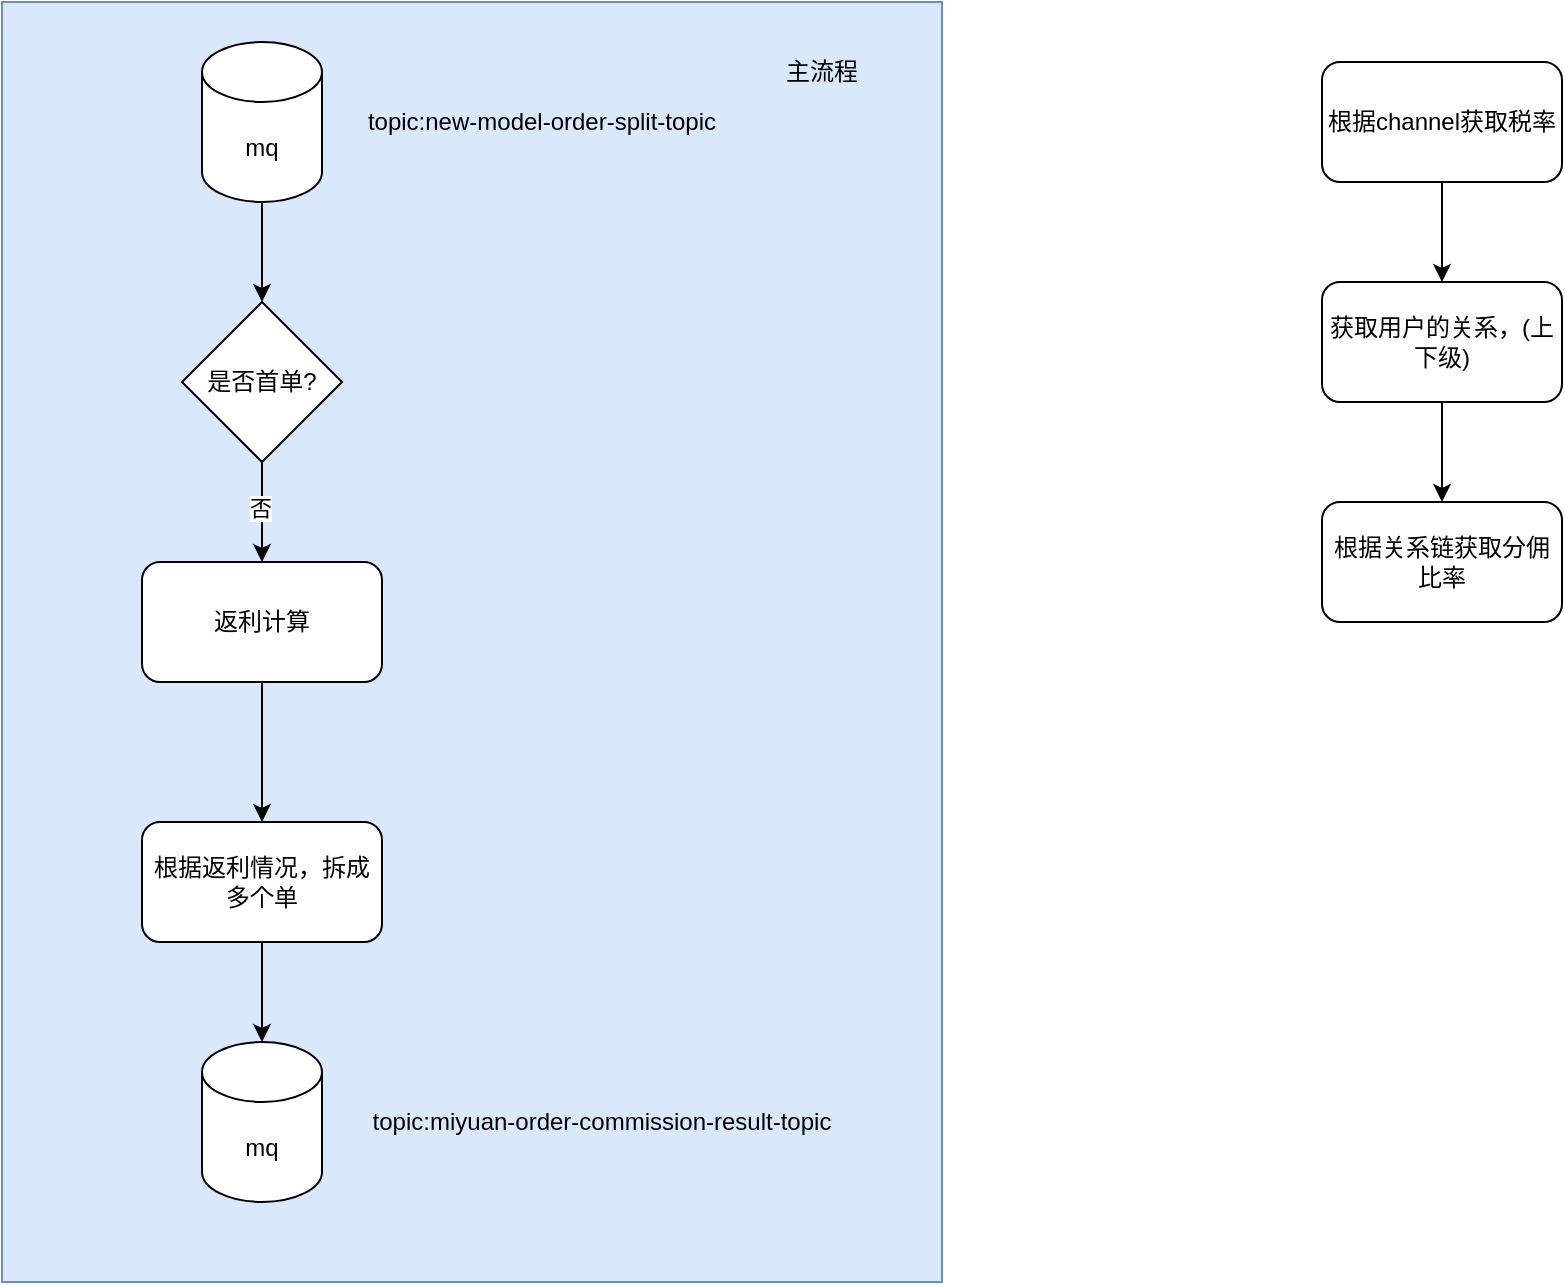 <mxfile version="23.1.7" type="github">
  <diagram name="第 1 页" id="TJExeLHt3U3KNy0eatjh">
    <mxGraphModel dx="1026" dy="663" grid="1" gridSize="10" guides="1" tooltips="1" connect="1" arrows="1" fold="1" page="1" pageScale="1" pageWidth="827" pageHeight="1169" math="0" shadow="0">
      <root>
        <mxCell id="0" />
        <mxCell id="1" parent="0" />
        <mxCell id="NyRurbZEW1F-XB1ejXOH-14" value="" style="rounded=0;whiteSpace=wrap;html=1;fillColor=#dae8fc;strokeColor=#6c8ebf;" vertex="1" parent="1">
          <mxGeometry x="620" y="20" width="470" height="640" as="geometry" />
        </mxCell>
        <mxCell id="NyRurbZEW1F-XB1ejXOH-4" style="edgeStyle=orthogonalEdgeStyle;rounded=0;orthogonalLoop=1;jettySize=auto;html=1;entryX=0.5;entryY=0;entryDx=0;entryDy=0;" edge="1" parent="1" source="NyRurbZEW1F-XB1ejXOH-1" target="NyRurbZEW1F-XB1ejXOH-3">
          <mxGeometry relative="1" as="geometry" />
        </mxCell>
        <mxCell id="NyRurbZEW1F-XB1ejXOH-1" value="mq" style="shape=cylinder3;whiteSpace=wrap;html=1;boundedLbl=1;backgroundOutline=1;size=15;" vertex="1" parent="1">
          <mxGeometry x="720" y="40" width="60" height="80" as="geometry" />
        </mxCell>
        <mxCell id="NyRurbZEW1F-XB1ejXOH-2" value="topic:new-model-order-split-topic" style="text;html=1;align=center;verticalAlign=middle;whiteSpace=wrap;rounded=0;" vertex="1" parent="1">
          <mxGeometry x="780" y="75" width="220" height="10" as="geometry" />
        </mxCell>
        <mxCell id="NyRurbZEW1F-XB1ejXOH-6" style="edgeStyle=orthogonalEdgeStyle;rounded=0;orthogonalLoop=1;jettySize=auto;html=1;exitX=0.5;exitY=1;exitDx=0;exitDy=0;" edge="1" parent="1" source="NyRurbZEW1F-XB1ejXOH-3" target="NyRurbZEW1F-XB1ejXOH-5">
          <mxGeometry relative="1" as="geometry" />
        </mxCell>
        <mxCell id="NyRurbZEW1F-XB1ejXOH-15" value="否" style="edgeLabel;html=1;align=center;verticalAlign=middle;resizable=0;points=[];" vertex="1" connectable="0" parent="NyRurbZEW1F-XB1ejXOH-6">
          <mxGeometry x="-0.08" y="-1" relative="1" as="geometry">
            <mxPoint as="offset" />
          </mxGeometry>
        </mxCell>
        <mxCell id="NyRurbZEW1F-XB1ejXOH-3" value="是否首单?" style="rhombus;whiteSpace=wrap;html=1;" vertex="1" parent="1">
          <mxGeometry x="710" y="170" width="80" height="80" as="geometry" />
        </mxCell>
        <mxCell id="NyRurbZEW1F-XB1ejXOH-8" style="edgeStyle=orthogonalEdgeStyle;rounded=0;orthogonalLoop=1;jettySize=auto;html=1;exitX=0.5;exitY=1;exitDx=0;exitDy=0;entryX=0.5;entryY=0;entryDx=0;entryDy=0;" edge="1" parent="1" source="NyRurbZEW1F-XB1ejXOH-5" target="NyRurbZEW1F-XB1ejXOH-7">
          <mxGeometry relative="1" as="geometry" />
        </mxCell>
        <mxCell id="NyRurbZEW1F-XB1ejXOH-5" value="返利计算" style="rounded=1;whiteSpace=wrap;html=1;" vertex="1" parent="1">
          <mxGeometry x="690" y="300" width="120" height="60" as="geometry" />
        </mxCell>
        <mxCell id="NyRurbZEW1F-XB1ejXOH-7" value="根据返利情况，拆成多个单" style="rounded=1;whiteSpace=wrap;html=1;" vertex="1" parent="1">
          <mxGeometry x="690" y="430" width="120" height="60" as="geometry" />
        </mxCell>
        <mxCell id="NyRurbZEW1F-XB1ejXOH-9" value="mq" style="shape=cylinder3;whiteSpace=wrap;html=1;boundedLbl=1;backgroundOutline=1;size=15;" vertex="1" parent="1">
          <mxGeometry x="720" y="540" width="60" height="80" as="geometry" />
        </mxCell>
        <mxCell id="NyRurbZEW1F-XB1ejXOH-11" style="edgeStyle=orthogonalEdgeStyle;rounded=0;orthogonalLoop=1;jettySize=auto;html=1;exitX=0.5;exitY=1;exitDx=0;exitDy=0;entryX=0.5;entryY=0;entryDx=0;entryDy=0;entryPerimeter=0;" edge="1" parent="1" source="NyRurbZEW1F-XB1ejXOH-7" target="NyRurbZEW1F-XB1ejXOH-9">
          <mxGeometry relative="1" as="geometry" />
        </mxCell>
        <mxCell id="NyRurbZEW1F-XB1ejXOH-10" value="topic:miyuan-order-commission-result-topic" style="text;html=1;align=center;verticalAlign=middle;whiteSpace=wrap;rounded=0;" vertex="1" parent="1">
          <mxGeometry x="790" y="567.5" width="260" height="25" as="geometry" />
        </mxCell>
        <mxCell id="NyRurbZEW1F-XB1ejXOH-16" value="主流程" style="text;html=1;align=center;verticalAlign=middle;whiteSpace=wrap;rounded=0;" vertex="1" parent="1">
          <mxGeometry x="1000" y="40" width="60" height="30" as="geometry" />
        </mxCell>
        <mxCell id="NyRurbZEW1F-XB1ejXOH-20" style="edgeStyle=orthogonalEdgeStyle;rounded=0;orthogonalLoop=1;jettySize=auto;html=1;exitX=0.5;exitY=1;exitDx=0;exitDy=0;" edge="1" parent="1" source="NyRurbZEW1F-XB1ejXOH-17" target="NyRurbZEW1F-XB1ejXOH-18">
          <mxGeometry relative="1" as="geometry" />
        </mxCell>
        <mxCell id="NyRurbZEW1F-XB1ejXOH-17" value="根据channel获取税率" style="rounded=1;whiteSpace=wrap;html=1;" vertex="1" parent="1">
          <mxGeometry x="1280" y="50" width="120" height="60" as="geometry" />
        </mxCell>
        <mxCell id="NyRurbZEW1F-XB1ejXOH-21" style="edgeStyle=orthogonalEdgeStyle;rounded=0;orthogonalLoop=1;jettySize=auto;html=1;exitX=0.5;exitY=1;exitDx=0;exitDy=0;entryX=0.5;entryY=0;entryDx=0;entryDy=0;" edge="1" parent="1" source="NyRurbZEW1F-XB1ejXOH-18" target="NyRurbZEW1F-XB1ejXOH-19">
          <mxGeometry relative="1" as="geometry" />
        </mxCell>
        <mxCell id="NyRurbZEW1F-XB1ejXOH-18" value="获取用户的关系，(上下级)" style="rounded=1;whiteSpace=wrap;html=1;" vertex="1" parent="1">
          <mxGeometry x="1280" y="160" width="120" height="60" as="geometry" />
        </mxCell>
        <mxCell id="NyRurbZEW1F-XB1ejXOH-19" value="根据关系链获取分佣比率" style="rounded=1;whiteSpace=wrap;html=1;" vertex="1" parent="1">
          <mxGeometry x="1280" y="270" width="120" height="60" as="geometry" />
        </mxCell>
      </root>
    </mxGraphModel>
  </diagram>
</mxfile>
